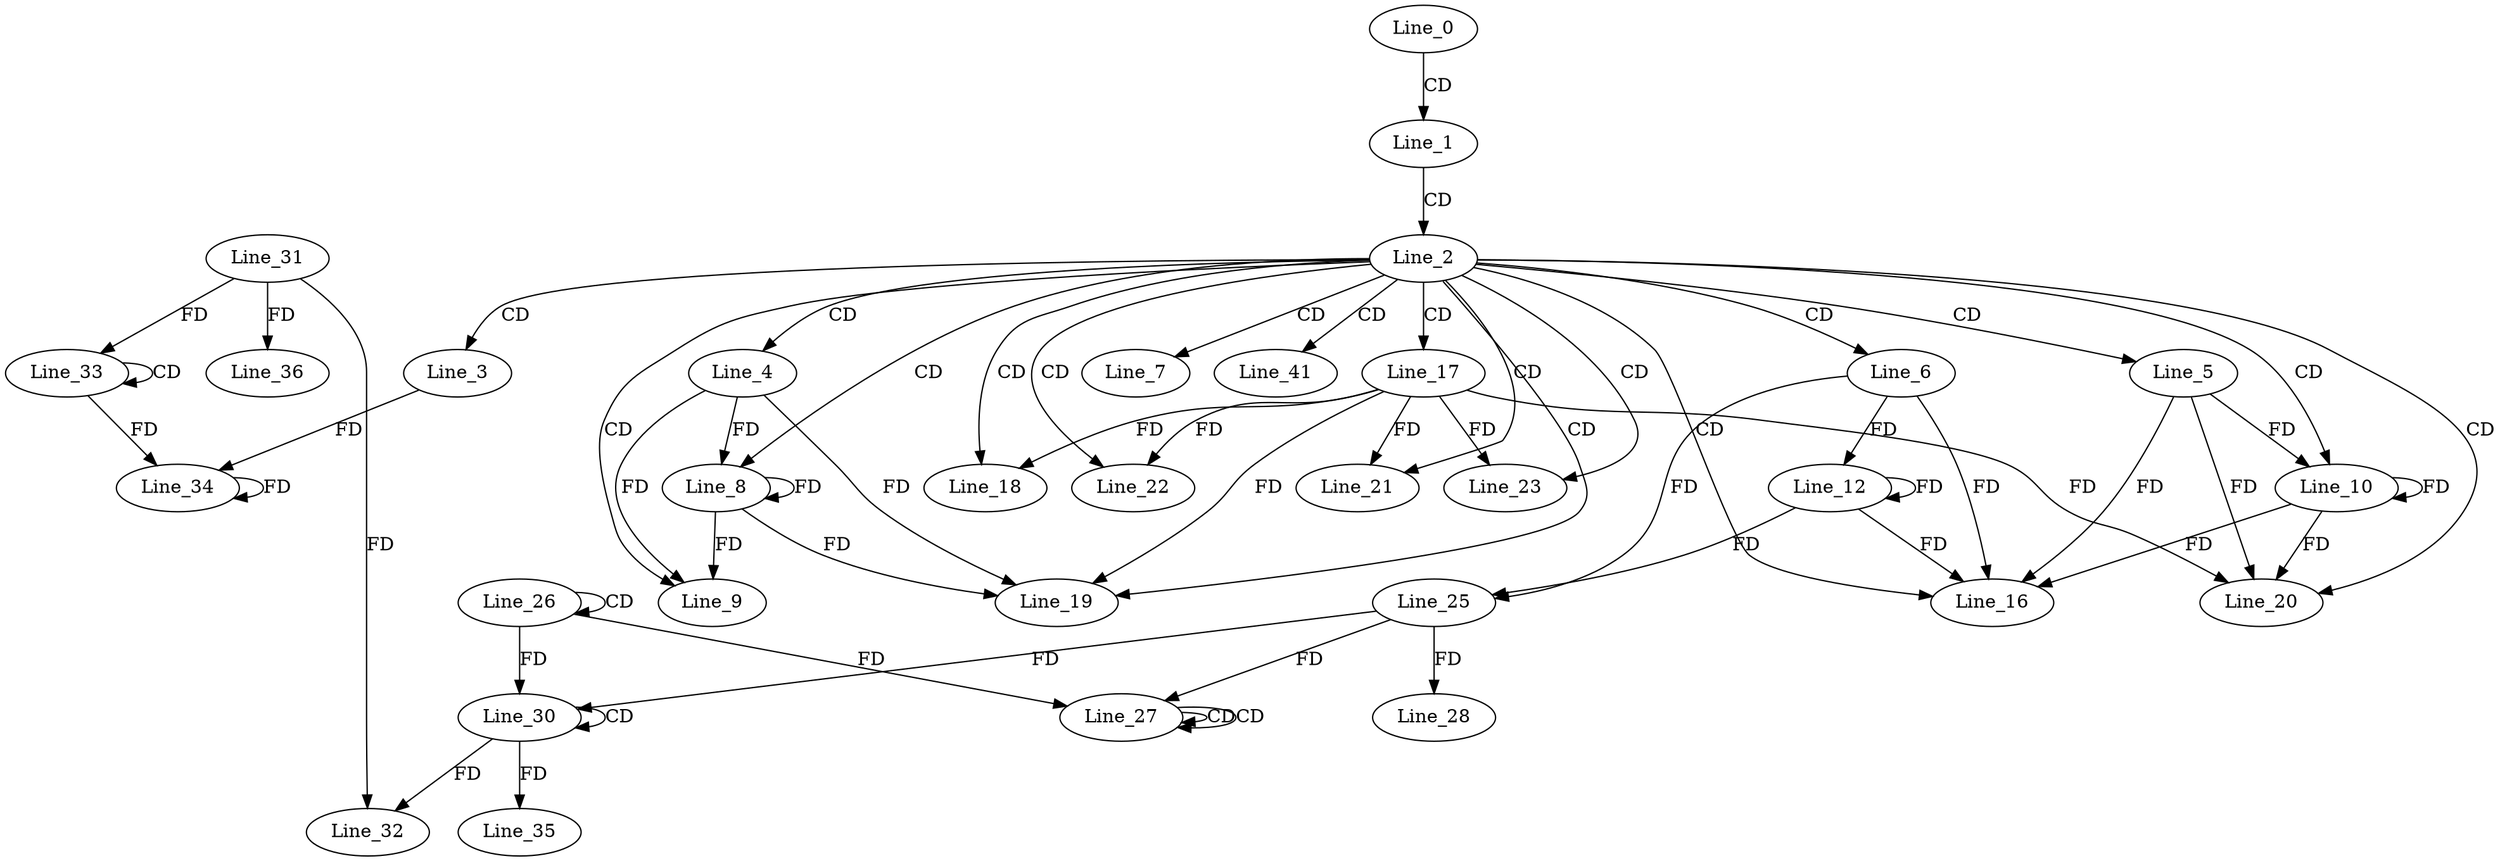 digraph G {
  Line_0;
  Line_1;
  Line_2;
  Line_3;
  Line_4;
  Line_5;
  Line_6;
  Line_7;
  Line_8;
  Line_9;
  Line_10;
  Line_12;
  Line_12;
  Line_16;
  Line_17;
  Line_18;
  Line_19;
  Line_20;
  Line_21;
  Line_22;
  Line_23;
  Line_25;
  Line_26;
  Line_26;
  Line_27;
  Line_27;
  Line_27;
  Line_25;
  Line_28;
  Line_30;
  Line_30;
  Line_32;
  Line_31;
  Line_33;
  Line_33;
  Line_34;
  Line_34;
  Line_34;
  Line_35;
  Line_36;
  Line_41;
  Line_0 -> Line_1 [ label="CD" ];
  Line_1 -> Line_2 [ label="CD" ];
  Line_2 -> Line_3 [ label="CD" ];
  Line_2 -> Line_4 [ label="CD" ];
  Line_2 -> Line_5 [ label="CD" ];
  Line_2 -> Line_6 [ label="CD" ];
  Line_2 -> Line_7 [ label="CD" ];
  Line_2 -> Line_8 [ label="CD" ];
  Line_4 -> Line_8 [ label="FD" ];
  Line_8 -> Line_8 [ label="FD" ];
  Line_2 -> Line_9 [ label="CD" ];
  Line_4 -> Line_9 [ label="FD" ];
  Line_8 -> Line_9 [ label="FD" ];
  Line_2 -> Line_10 [ label="CD" ];
  Line_5 -> Line_10 [ label="FD" ];
  Line_10 -> Line_10 [ label="FD" ];
  Line_6 -> Line_12 [ label="FD" ];
  Line_12 -> Line_12 [ label="FD" ];
  Line_2 -> Line_16 [ label="CD" ];
  Line_5 -> Line_16 [ label="FD" ];
  Line_10 -> Line_16 [ label="FD" ];
  Line_6 -> Line_16 [ label="FD" ];
  Line_12 -> Line_16 [ label="FD" ];
  Line_2 -> Line_17 [ label="CD" ];
  Line_2 -> Line_18 [ label="CD" ];
  Line_17 -> Line_18 [ label="FD" ];
  Line_2 -> Line_19 [ label="CD" ];
  Line_17 -> Line_19 [ label="FD" ];
  Line_4 -> Line_19 [ label="FD" ];
  Line_8 -> Line_19 [ label="FD" ];
  Line_2 -> Line_20 [ label="CD" ];
  Line_17 -> Line_20 [ label="FD" ];
  Line_5 -> Line_20 [ label="FD" ];
  Line_10 -> Line_20 [ label="FD" ];
  Line_2 -> Line_21 [ label="CD" ];
  Line_17 -> Line_21 [ label="FD" ];
  Line_2 -> Line_22 [ label="CD" ];
  Line_17 -> Line_22 [ label="FD" ];
  Line_2 -> Line_23 [ label="CD" ];
  Line_17 -> Line_23 [ label="FD" ];
  Line_6 -> Line_25 [ label="FD" ];
  Line_12 -> Line_25 [ label="FD" ];
  Line_26 -> Line_26 [ label="CD" ];
  Line_27 -> Line_27 [ label="CD" ];
  Line_27 -> Line_27 [ label="CD" ];
  Line_26 -> Line_27 [ label="FD" ];
  Line_25 -> Line_27 [ label="FD" ];
  Line_25 -> Line_28 [ label="FD" ];
  Line_30 -> Line_30 [ label="CD" ];
  Line_26 -> Line_30 [ label="FD" ];
  Line_25 -> Line_30 [ label="FD" ];
  Line_30 -> Line_32 [ label="FD" ];
  Line_31 -> Line_32 [ label="FD" ];
  Line_33 -> Line_33 [ label="CD" ];
  Line_31 -> Line_33 [ label="FD" ];
  Line_3 -> Line_34 [ label="FD" ];
  Line_34 -> Line_34 [ label="FD" ];
  Line_33 -> Line_34 [ label="FD" ];
  Line_30 -> Line_35 [ label="FD" ];
  Line_31 -> Line_36 [ label="FD" ];
  Line_2 -> Line_41 [ label="CD" ];
}
